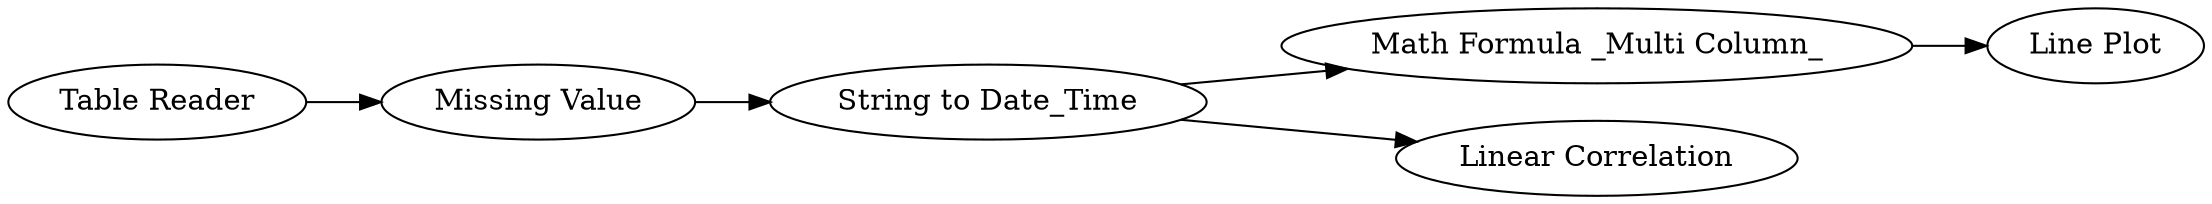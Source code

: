 digraph {
	6 -> 5
	4 -> 3
	2 -> 4
	1 -> 2
	4 -> 6
	5 [label="Line Plot"]
	1 [label="Table Reader"]
	4 [label="String to Date_Time"]
	6 [label="Math Formula _Multi Column_"]
	3 [label="Linear Correlation"]
	2 [label="Missing Value"]
	rankdir=LR
}
